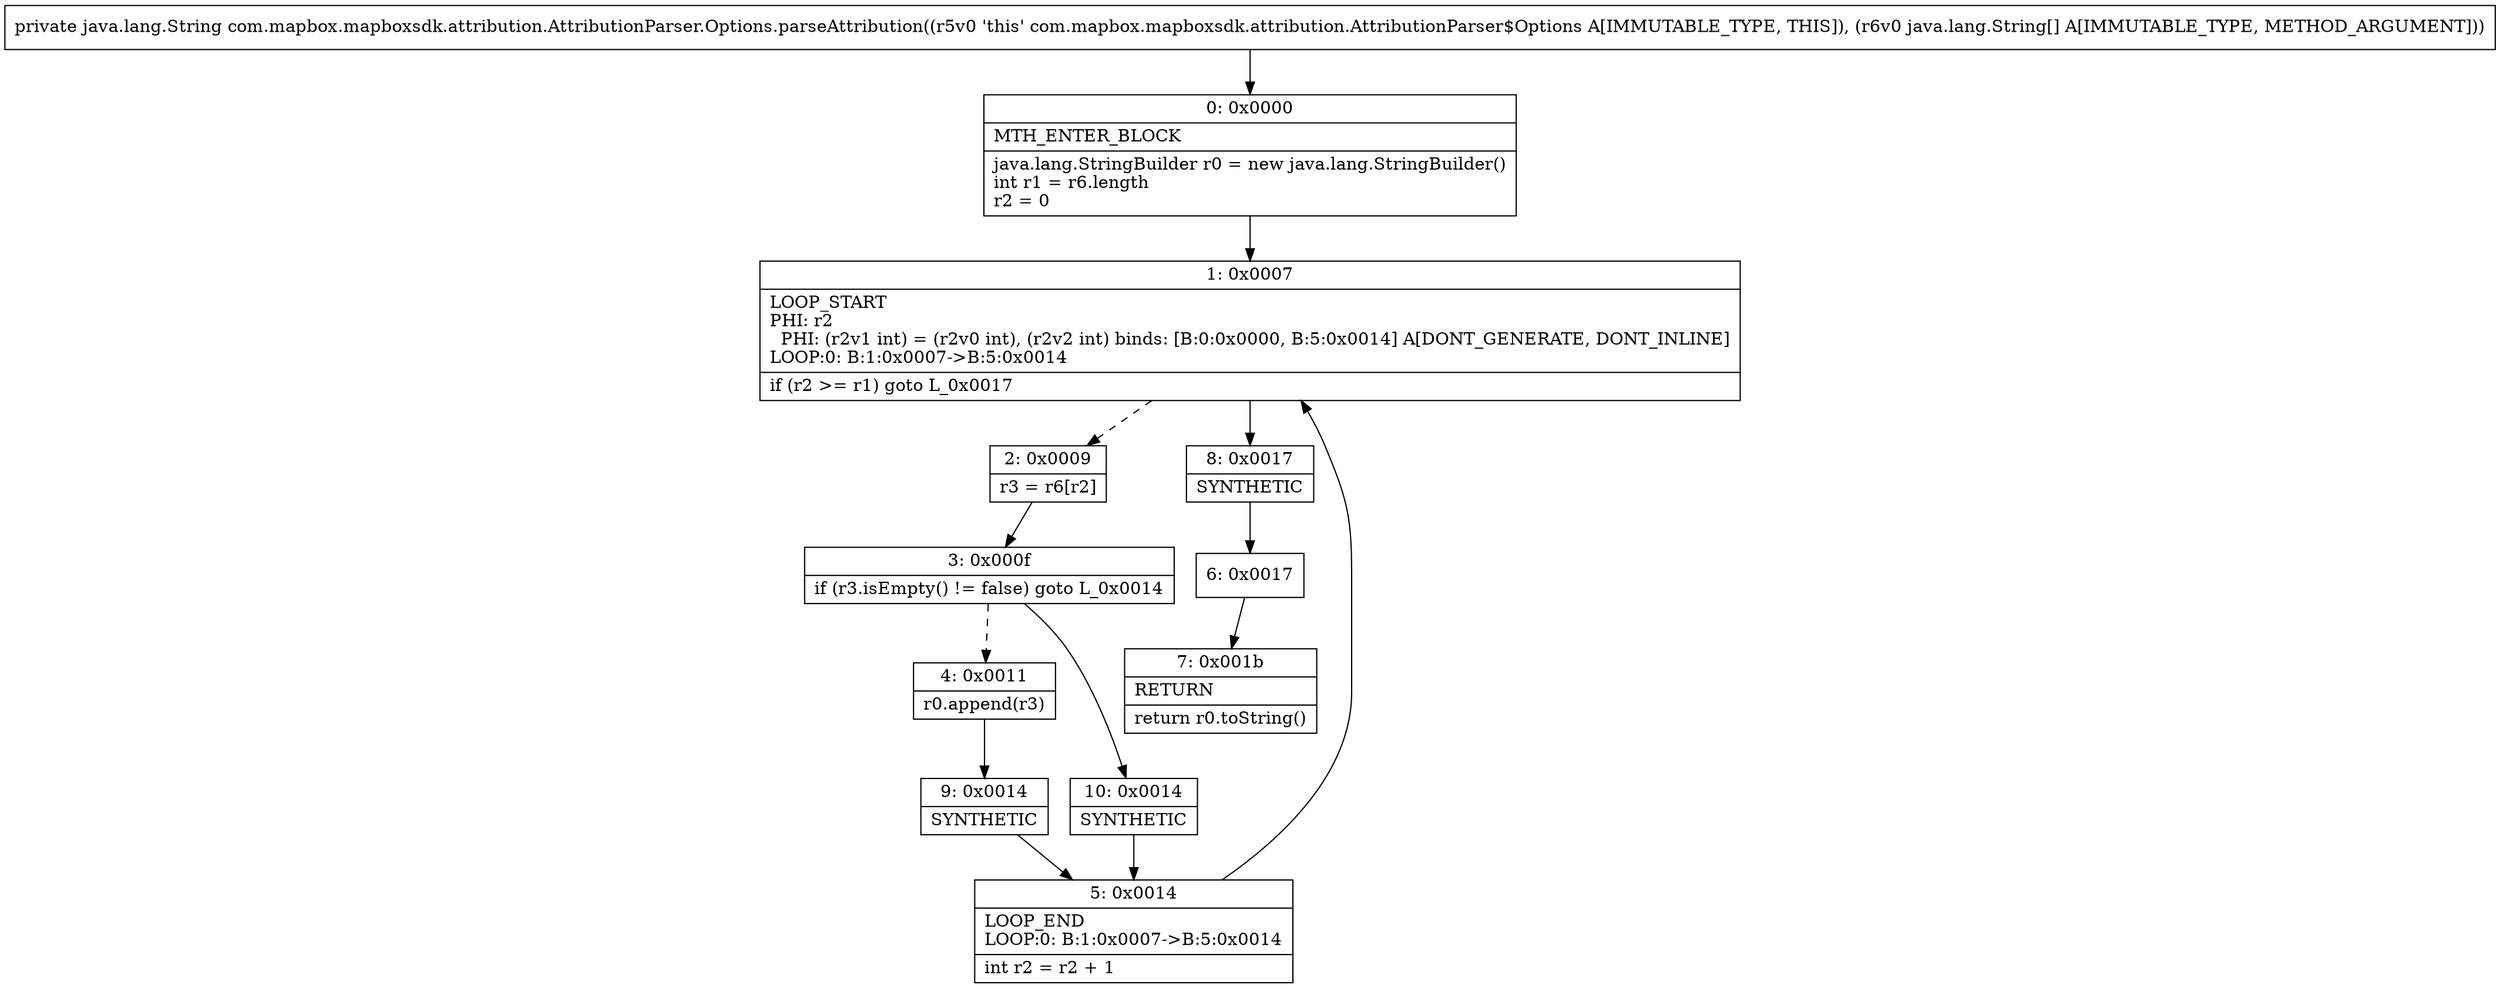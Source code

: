digraph "CFG forcom.mapbox.mapboxsdk.attribution.AttributionParser.Options.parseAttribution([Ljava\/lang\/String;)Ljava\/lang\/String;" {
Node_0 [shape=record,label="{0\:\ 0x0000|MTH_ENTER_BLOCK\l|java.lang.StringBuilder r0 = new java.lang.StringBuilder()\lint r1 = r6.length\lr2 = 0\l}"];
Node_1 [shape=record,label="{1\:\ 0x0007|LOOP_START\lPHI: r2 \l  PHI: (r2v1 int) = (r2v0 int), (r2v2 int) binds: [B:0:0x0000, B:5:0x0014] A[DONT_GENERATE, DONT_INLINE]\lLOOP:0: B:1:0x0007\-\>B:5:0x0014\l|if (r2 \>= r1) goto L_0x0017\l}"];
Node_2 [shape=record,label="{2\:\ 0x0009|r3 = r6[r2]\l}"];
Node_3 [shape=record,label="{3\:\ 0x000f|if (r3.isEmpty() != false) goto L_0x0014\l}"];
Node_4 [shape=record,label="{4\:\ 0x0011|r0.append(r3)\l}"];
Node_5 [shape=record,label="{5\:\ 0x0014|LOOP_END\lLOOP:0: B:1:0x0007\-\>B:5:0x0014\l|int r2 = r2 + 1\l}"];
Node_6 [shape=record,label="{6\:\ 0x0017}"];
Node_7 [shape=record,label="{7\:\ 0x001b|RETURN\l|return r0.toString()\l}"];
Node_8 [shape=record,label="{8\:\ 0x0017|SYNTHETIC\l}"];
Node_9 [shape=record,label="{9\:\ 0x0014|SYNTHETIC\l}"];
Node_10 [shape=record,label="{10\:\ 0x0014|SYNTHETIC\l}"];
MethodNode[shape=record,label="{private java.lang.String com.mapbox.mapboxsdk.attribution.AttributionParser.Options.parseAttribution((r5v0 'this' com.mapbox.mapboxsdk.attribution.AttributionParser$Options A[IMMUTABLE_TYPE, THIS]), (r6v0 java.lang.String[] A[IMMUTABLE_TYPE, METHOD_ARGUMENT])) }"];
MethodNode -> Node_0;
Node_0 -> Node_1;
Node_1 -> Node_2[style=dashed];
Node_1 -> Node_8;
Node_2 -> Node_3;
Node_3 -> Node_4[style=dashed];
Node_3 -> Node_10;
Node_4 -> Node_9;
Node_5 -> Node_1;
Node_6 -> Node_7;
Node_8 -> Node_6;
Node_9 -> Node_5;
Node_10 -> Node_5;
}

